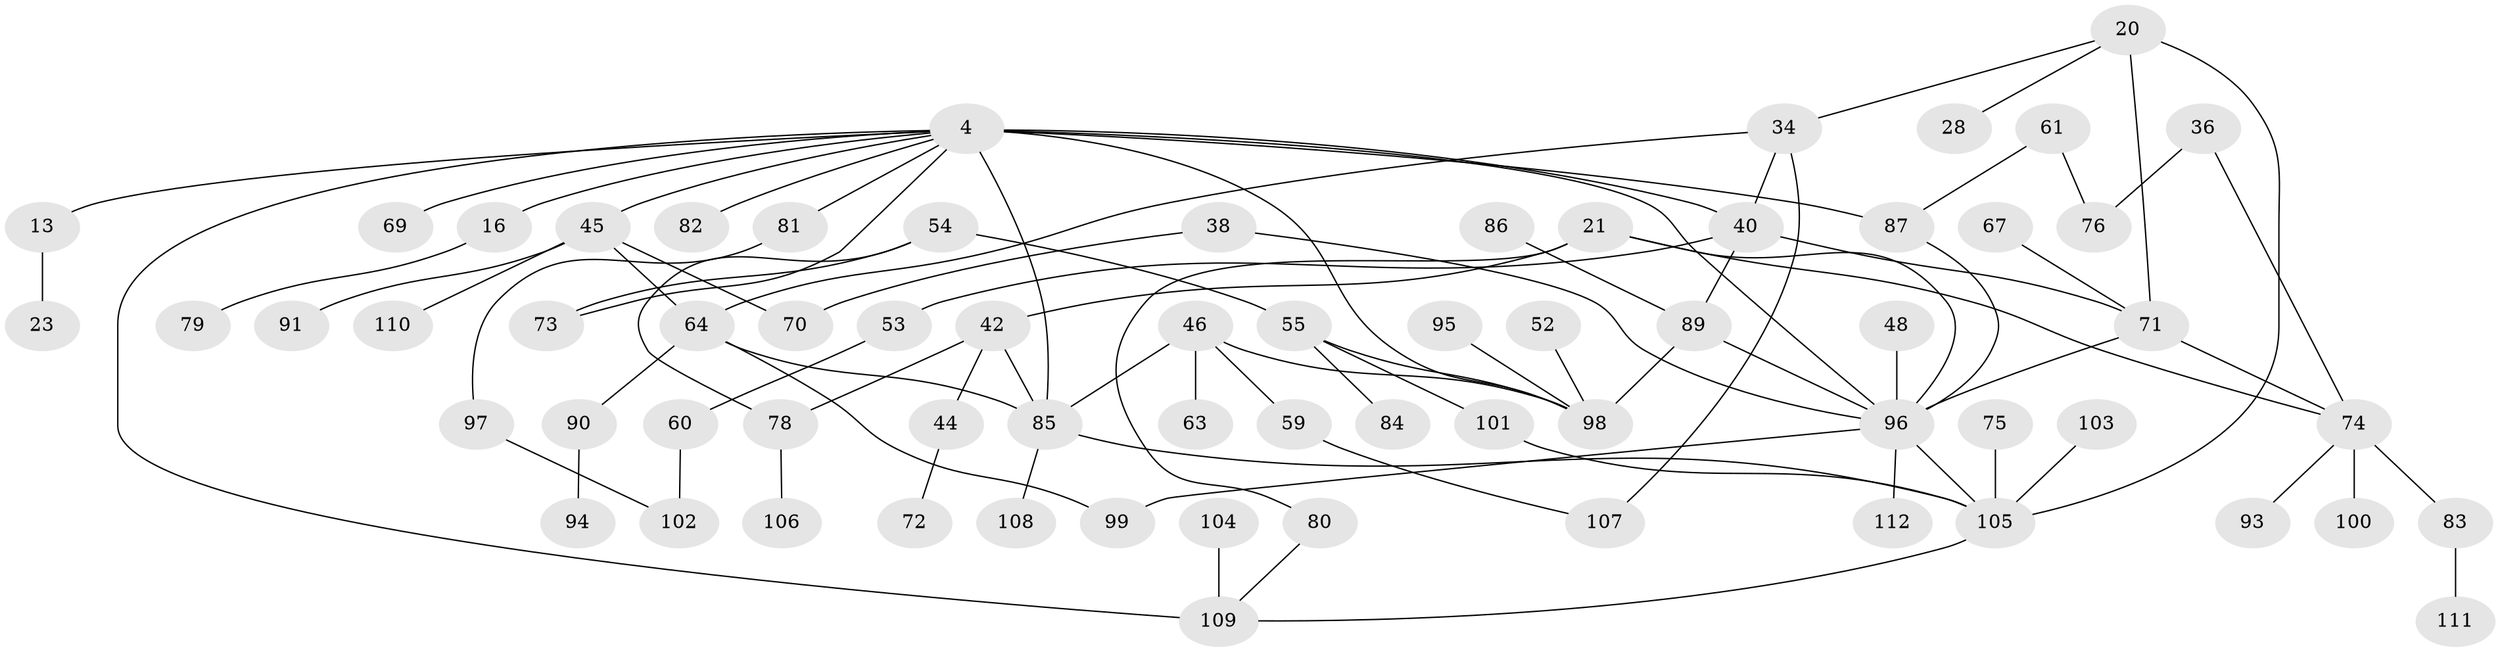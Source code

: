 // original degree distribution, {12: 0.008928571428571428, 7: 0.008928571428571428, 3: 0.19642857142857142, 4: 0.11607142857142858, 5: 0.08035714285714286, 2: 0.3125, 6: 0.008928571428571428, 1: 0.26785714285714285}
// Generated by graph-tools (version 1.1) at 2025/45/03/04/25 21:45:45]
// undirected, 67 vertices, 88 edges
graph export_dot {
graph [start="1"]
  node [color=gray90,style=filled];
  4 [super="+2"];
  13;
  16;
  20;
  21;
  23;
  28;
  34;
  36;
  38;
  40 [super="+26"];
  42 [super="+29"];
  44 [super="+33"];
  45 [super="+30"];
  46;
  48;
  52;
  53;
  54;
  55 [super="+37"];
  59;
  60;
  61;
  63;
  64 [super="+47"];
  67;
  69;
  70 [super="+49"];
  71 [super="+12+31"];
  72;
  73;
  74 [super="+32"];
  75;
  76;
  78 [super="+68"];
  79;
  80 [super="+39"];
  81;
  82;
  83;
  84;
  85 [super="+56+77"];
  86;
  87 [super="+50+27+41"];
  89 [super="+19"];
  90;
  91;
  93;
  94;
  95;
  96 [super="+9+11+17"];
  97;
  98 [super="+57+5"];
  99;
  100;
  101 [super="+58"];
  102;
  103;
  104;
  105 [super="+88+92"];
  106;
  107;
  108;
  109 [super="+66"];
  110;
  111;
  112;
  4 -- 109 [weight=2];
  4 -- 69;
  4 -- 73;
  4 -- 13;
  4 -- 16;
  4 -- 81;
  4 -- 82;
  4 -- 96 [weight=2];
  4 -- 45;
  4 -- 40;
  4 -- 85 [weight=2];
  4 -- 87 [weight=3];
  4 -- 98;
  13 -- 23;
  16 -- 79;
  20 -- 28;
  20 -- 34;
  20 -- 71;
  20 -- 105 [weight=2];
  21 -- 74 [weight=2];
  21 -- 96;
  21 -- 42;
  21 -- 80;
  34 -- 107;
  34 -- 40;
  34 -- 64;
  36 -- 76;
  36 -- 74;
  38 -- 96;
  38 -- 70;
  40 -- 53;
  40 -- 71;
  40 -- 89;
  42 -- 44 [weight=2];
  42 -- 78;
  42 -- 85;
  44 -- 72;
  45 -- 70 [weight=2];
  45 -- 91;
  45 -- 110;
  45 -- 64;
  46 -- 59;
  46 -- 63;
  46 -- 85;
  46 -- 98;
  48 -- 96;
  52 -- 98;
  53 -- 60;
  54 -- 73;
  54 -- 78 [weight=2];
  54 -- 55;
  55 -- 84;
  55 -- 101;
  55 -- 98 [weight=2];
  59 -- 107;
  60 -- 102;
  61 -- 76;
  61 -- 87;
  64 -- 99;
  64 -- 85;
  64 -- 90;
  67 -- 71;
  71 -- 96;
  71 -- 74;
  74 -- 83;
  74 -- 100;
  74 -- 93;
  75 -- 105;
  78 -- 106;
  80 -- 109;
  81 -- 97;
  83 -- 111;
  85 -- 108;
  85 -- 105;
  86 -- 89;
  87 -- 96;
  89 -- 96;
  89 -- 98;
  90 -- 94;
  95 -- 98;
  96 -- 99;
  96 -- 112;
  96 -- 105;
  97 -- 102;
  101 -- 105;
  103 -- 105;
  104 -- 109;
  105 -- 109;
}
